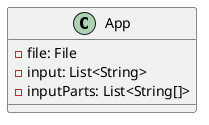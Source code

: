 @startuml
'https://plantuml.com/sequence-diagram

Class App{
- file: File
- input: List<String>
- inputParts: List<String[]>
}
@enduml